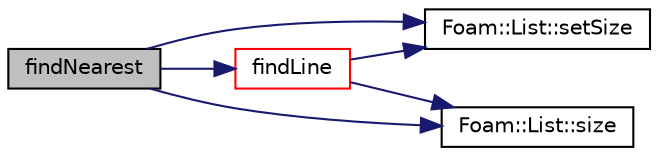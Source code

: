 digraph "findNearest"
{
  bgcolor="transparent";
  edge [fontname="Helvetica",fontsize="10",labelfontname="Helvetica",labelfontsize="10"];
  node [fontname="Helvetica",fontsize="10",shape=record];
  rankdir="LR";
  Node93 [label="findNearest",height=0.2,width=0.4,color="black", fillcolor="grey75", style="filled", fontcolor="black"];
  Node93 -> Node94 [color="midnightblue",fontsize="10",style="solid",fontname="Helvetica"];
  Node94 [label="findLine",height=0.2,width=0.4,color="red",URL="$a26349.html#a2a363a8584a3ae8109cce2aaf6436e3f",tooltip="Find first intersection on segment from start to end. "];
  Node94 -> Node95 [color="midnightblue",fontsize="10",style="solid",fontname="Helvetica"];
  Node95 [label="Foam::List::setSize",height=0.2,width=0.4,color="black",URL="$a26833.html#aedb985ffeaf1bdbfeccc2a8730405703",tooltip="Reset size of List. "];
  Node94 -> Node96 [color="midnightblue",fontsize="10",style="solid",fontname="Helvetica"];
  Node96 [label="Foam::List::size",height=0.2,width=0.4,color="black",URL="$a26833.html#a8a5f6fa29bd4b500caf186f60245b384",tooltip="Override size to be inconsistent with allocated storage. "];
  Node93 -> Node95 [color="midnightblue",fontsize="10",style="solid",fontname="Helvetica"];
  Node93 -> Node96 [color="midnightblue",fontsize="10",style="solid",fontname="Helvetica"];
}
